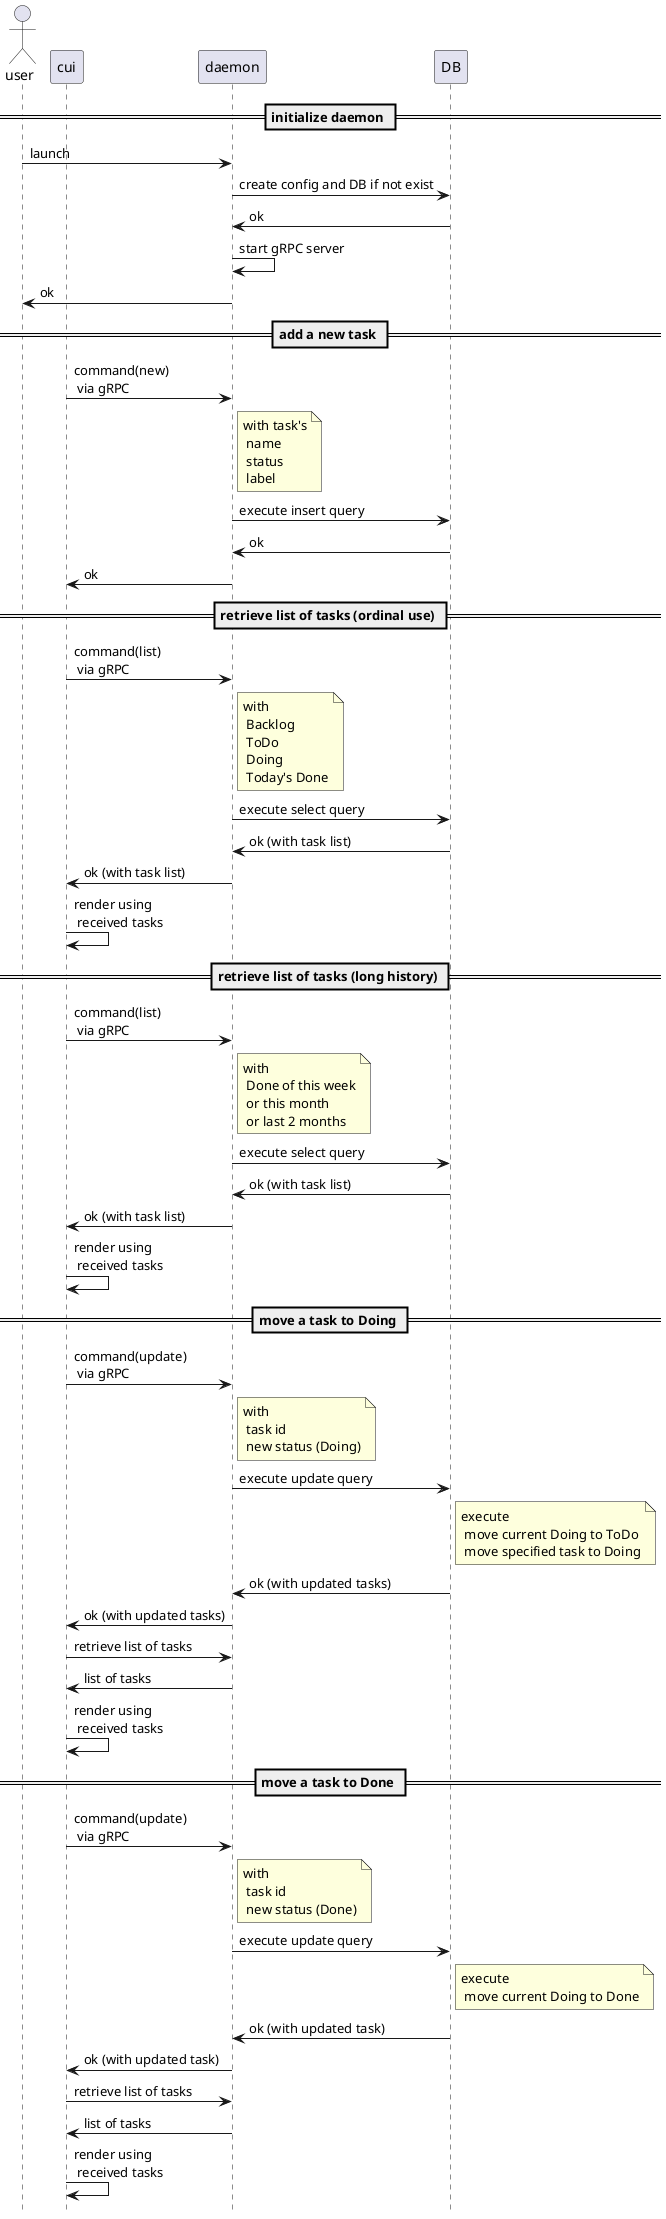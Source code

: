 @startuml

hide footbox

actor user           as user
participant "cui"    as cui
participant "daemon" as d
participant "DB"     as db

== initialize daemon ==

user -> d : launch
d -> db : create config and DB if not exist
d <- db : ok
d -> d : start gRPC server
user <- d : ok

== add a new task ==

cui -> d : command(new)\n via gRPC
note right of d : with task's\n name\n status\n label
d -> db : execute insert query
d <- db : ok
cui <- d : ok

== retrieve list of tasks (ordinal use) ==

cui -> d : command(list)\n via gRPC
note right of d : with\n Backlog\n ToDo\n Doing\n Today's Done
d -> db : execute select query
d <- db : ok (with task list)
cui <- d : ok (with task list)
cui -> cui : render using\n received tasks

== retrieve list of tasks (long history) ==

cui -> d : command(list)\n via gRPC
note right of d : with\n Done of this week\n or this month\n or last 2 months
d -> db : execute select query
d <- db : ok (with task list)
cui <- d : ok (with task list)
cui -> cui : render using\n received tasks

== move a task to Doing ==

cui -> d : command(update)\n via gRPC
note right of d : with\n task id\n new status (Doing)
d -> db : execute update query
note right of db: execute\n move current Doing to ToDo\n move specified task to Doing
d <- db : ok (with updated tasks)
cui <- d : ok (with updated tasks)
cui -> d : retrieve list of tasks
cui <- d : list of tasks
cui -> cui : render using\n received tasks

== move a task to Done ==

cui -> d : command(update)\n via gRPC
note right of d : with\n task id\n new status (Done)
d -> db : execute update query
note right of db: execute\n move current Doing to Done
d <- db : ok (with updated task)
cui <- d : ok (with updated task)
cui -> d : retrieve list of tasks
cui <- d : list of tasks
cui -> cui : render using\n received tasks

@enduml

